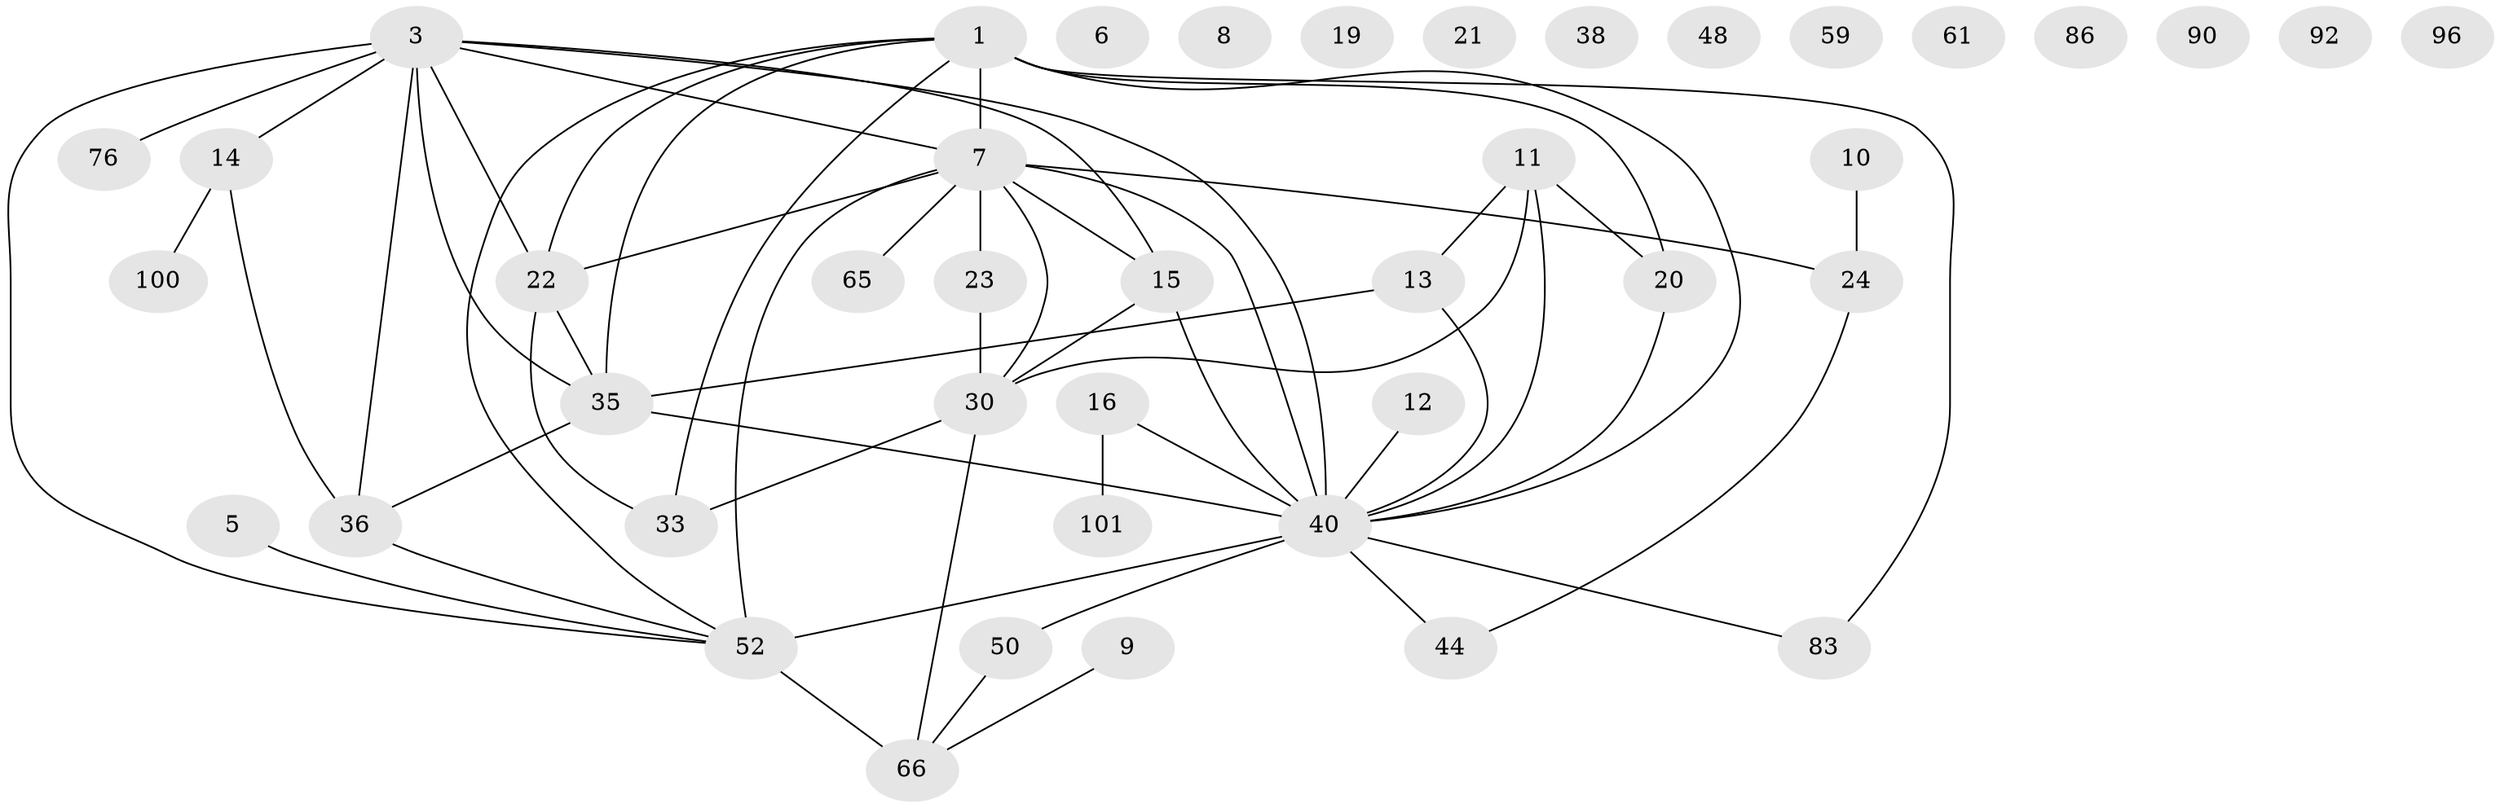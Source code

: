 // original degree distribution, {3: 0.20754716981132076, 5: 0.08490566037735849, 4: 0.1509433962264151, 1: 0.18867924528301888, 0: 0.10377358490566038, 2: 0.24528301886792453, 8: 0.009433962264150943, 7: 0.009433962264150943}
// Generated by graph-tools (version 1.1) at 2025/16/03/04/25 18:16:31]
// undirected, 42 vertices, 57 edges
graph export_dot {
graph [start="1"]
  node [color=gray90,style=filled];
  1 [super="+2+56"];
  3 [super="+85+37+28+29+78"];
  5 [super="+49"];
  6;
  7 [super="+42+45+41+17"];
  8;
  9 [super="+55"];
  10;
  11 [super="+60+39"];
  12 [super="+27"];
  13 [super="+47+26"];
  14 [super="+93+18"];
  15 [super="+31+57"];
  16;
  19;
  20 [super="+58"];
  21;
  22 [super="+25"];
  23 [super="+70"];
  24 [super="+32"];
  30 [super="+34+51+77"];
  33 [super="+64"];
  35 [super="+62"];
  36 [super="+54"];
  38;
  40 [super="+69+43+72"];
  44;
  48 [super="+94"];
  50 [super="+75"];
  52 [super="+63+79"];
  59;
  61;
  65;
  66 [super="+68"];
  76;
  83;
  86;
  90;
  92;
  96;
  100 [super="+103"];
  101 [super="+102"];
  1 -- 22;
  1 -- 7 [weight=2];
  1 -- 40 [weight=2];
  1 -- 33;
  1 -- 35;
  1 -- 20;
  1 -- 52;
  1 -- 83;
  3 -- 40 [weight=4];
  3 -- 52;
  3 -- 35;
  3 -- 76;
  3 -- 22;
  3 -- 15;
  3 -- 36;
  3 -- 14 [weight=3];
  3 -- 7;
  5 -- 52;
  7 -- 65;
  7 -- 23;
  7 -- 22;
  7 -- 15;
  7 -- 52;
  7 -- 24;
  7 -- 40;
  7 -- 30;
  9 -- 66;
  10 -- 24;
  11 -- 40;
  11 -- 13;
  11 -- 30;
  11 -- 20;
  12 -- 40;
  13 -- 35;
  13 -- 40;
  14 -- 36;
  14 -- 100;
  15 -- 40;
  15 -- 30;
  16 -- 101;
  16 -- 40;
  20 -- 40;
  22 -- 35;
  22 -- 33;
  23 -- 30;
  24 -- 44;
  30 -- 33;
  30 -- 66;
  35 -- 40;
  35 -- 36;
  36 -- 52;
  40 -- 83;
  40 -- 44;
  40 -- 52;
  40 -- 50;
  50 -- 66;
  52 -- 66 [weight=2];
}
